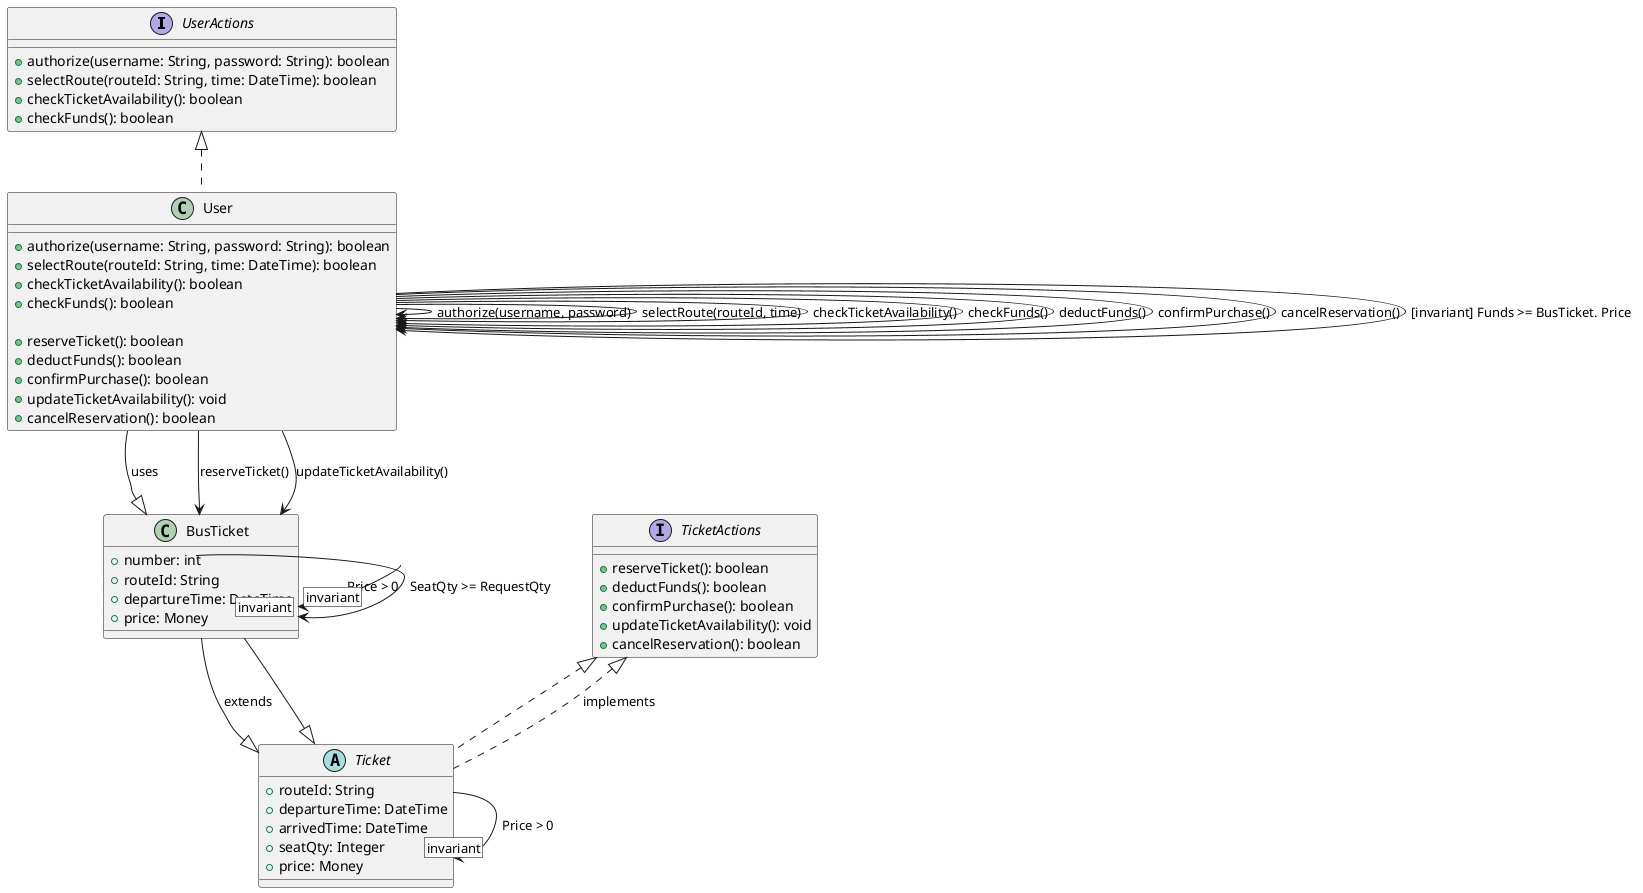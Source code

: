 @startuml

' Интерфейсы
interface UserActions {
  +authorize(username: String, password: String): boolean
  +selectRoute(routeId: String, time: DateTime): boolean
  +checkTicketAvailability(): boolean
  +checkFunds(): boolean
}

interface TicketActions {
  +reserveTicket(): boolean
  +deductFunds(): boolean
  +confirmPurchase(): boolean
  +updateTicketAvailability(): void
  +cancelReservation(): boolean
}
' Классы и операции
' класс, представляющий пользователя системы.
class User implements UserActions{
  ' методы предусловия:
  +authorize(username: String, password: String): boolean
  +selectRoute(routeId: String, time: DateTime): boolean
  +checkTicketAvailability(): boolean
  +checkFunds(): boolean

  ' методы постусловия:
  +reserveTicket(): boolean
  +deductFunds(): boolean
  +confirmPurchase(): boolean
  +updateTicketAvailability(): void
  +cancelReservation(): boolean
}


' Абстрактный класс и наследование

abstract class Ticket implements TicketActions {
  +routeId: String
  +departureTime: DateTime
  +arrivedTime: DateTime
  +seatQty: Integer
  +price: Money
}

TicketActions <|.. Ticket : implements
User --|> BusTicket : uses

class BusTicket extends Ticket {
  +number: int
  +routeId: String
  +departureTime: DateTime
  +price: Money
}

BusTicket --|> Ticket : extends

' Предусловия

User --> User : authorize(username, password)
User --> User : selectRoute(routeId, time)
User --> User : checkTicketAvailability()
User --> User : checkFunds()

User --> BusTicket : reserveTicket()

' Постусловия

User --> User : deductFunds()
User --> User : confirmPurchase()
User --> BusTicket : updateTicketAvailability()

User --> User : cancelReservation()

' Инварианты (условие, которое должно быть истино на протяжении
' выполнения какой-то операции)

User --> User : [invariant] Funds >= BusTicket. Price
BusTicket --> [invariant] BusTicket : Price > 0
Ticket --> [invariant] Ticket : Price > 0
BusTicket --> [invariant] BusTicket : SeatQty >= RequestQty


@enduml